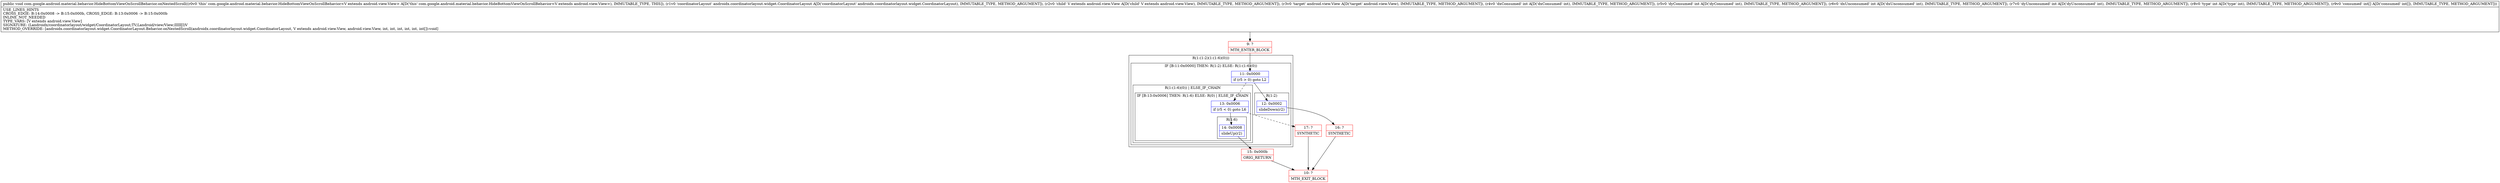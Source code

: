 digraph "CFG forcom.google.android.material.behavior.HideBottomViewOnScrollBehavior.onNestedScroll(Landroidx\/coordinatorlayout\/widget\/CoordinatorLayout;Landroid\/view\/View;Landroid\/view\/View;IIIII[I)V" {
subgraph cluster_Region_164895191 {
label = "R(1:(1:2)(1:(1:6)(0)))";
node [shape=record,color=blue];
subgraph cluster_IfRegion_215030255 {
label = "IF [B:11:0x0000] THEN: R(1:2) ELSE: R(1:(1:6)(0))";
node [shape=record,color=blue];
Node_11 [shape=record,label="{11\:\ 0x0000|if (r5 \> 0) goto L2\l}"];
subgraph cluster_Region_1700720404 {
label = "R(1:2)";
node [shape=record,color=blue];
Node_12 [shape=record,label="{12\:\ 0x0002|slideDown(r2)\l}"];
}
subgraph cluster_Region_1353286523 {
label = "R(1:(1:6)(0)) | ELSE_IF_CHAIN\l";
node [shape=record,color=blue];
subgraph cluster_IfRegion_2031759896 {
label = "IF [B:13:0x0006] THEN: R(1:6) ELSE: R(0) | ELSE_IF_CHAIN\l";
node [shape=record,color=blue];
Node_13 [shape=record,label="{13\:\ 0x0006|if (r5 \< 0) goto L6\l}"];
subgraph cluster_Region_2105561781 {
label = "R(1:6)";
node [shape=record,color=blue];
Node_14 [shape=record,label="{14\:\ 0x0008|slideUp(r2)\l}"];
}
subgraph cluster_Region_1874080862 {
label = "R(0)";
node [shape=record,color=blue];
}
}
}
}
}
Node_9 [shape=record,color=red,label="{9\:\ ?|MTH_ENTER_BLOCK\l}"];
Node_16 [shape=record,color=red,label="{16\:\ ?|SYNTHETIC\l}"];
Node_10 [shape=record,color=red,label="{10\:\ ?|MTH_EXIT_BLOCK\l}"];
Node_15 [shape=record,color=red,label="{15\:\ 0x000b|ORIG_RETURN\l}"];
Node_17 [shape=record,color=red,label="{17\:\ ?|SYNTHETIC\l}"];
MethodNode[shape=record,label="{public void com.google.android.material.behavior.HideBottomViewOnScrollBehavior.onNestedScroll((r0v0 'this' com.google.android.material.behavior.HideBottomViewOnScrollBehavior\<V extends android.view.View\> A[D('this' com.google.android.material.behavior.HideBottomViewOnScrollBehavior\<V extends android.view.View\>), IMMUTABLE_TYPE, THIS]), (r1v0 'coordinatorLayout' androidx.coordinatorlayout.widget.CoordinatorLayout A[D('coordinatorLayout' androidx.coordinatorlayout.widget.CoordinatorLayout), IMMUTABLE_TYPE, METHOD_ARGUMENT]), (r2v0 'child' V extends android.view.View A[D('child' V extends android.view.View), IMMUTABLE_TYPE, METHOD_ARGUMENT]), (r3v0 'target' android.view.View A[D('target' android.view.View), IMMUTABLE_TYPE, METHOD_ARGUMENT]), (r4v0 'dxConsumed' int A[D('dxConsumed' int), IMMUTABLE_TYPE, METHOD_ARGUMENT]), (r5v0 'dyConsumed' int A[D('dyConsumed' int), IMMUTABLE_TYPE, METHOD_ARGUMENT]), (r6v0 'dxUnconsumed' int A[D('dxUnconsumed' int), IMMUTABLE_TYPE, METHOD_ARGUMENT]), (r7v0 'dyUnconsumed' int A[D('dyUnconsumed' int), IMMUTABLE_TYPE, METHOD_ARGUMENT]), (r8v0 'type' int A[D('type' int), IMMUTABLE_TYPE, METHOD_ARGUMENT]), (r9v0 'consumed' int[] A[D('consumed' int[]), IMMUTABLE_TYPE, METHOD_ARGUMENT]))  | USE_LINES_HINTS\lCROSS_EDGE: B:14:0x0008 \-\> B:15:0x000b, CROSS_EDGE: B:13:0x0006 \-\> B:15:0x000b\lINLINE_NOT_NEEDED\lTYPE_VARS: [V extends android.view.View]\lSIGNATURE: (Landroidx\/coordinatorlayout\/widget\/CoordinatorLayout;TV;Landroid\/view\/View;IIIII[I)V\lMETHOD_OVERRIDE: [androidx.coordinatorlayout.widget.CoordinatorLayout.Behavior.onNestedScroll(androidx.coordinatorlayout.widget.CoordinatorLayout, V extends android.view.View, android.view.View, int, int, int, int, int, int[]):void]\l}"];
MethodNode -> Node_9;Node_11 -> Node_12;
Node_11 -> Node_13[style=dashed];
Node_12 -> Node_16;
Node_13 -> Node_14;
Node_13 -> Node_17[style=dashed];
Node_14 -> Node_15;
Node_9 -> Node_11;
Node_16 -> Node_10;
Node_15 -> Node_10;
Node_17 -> Node_10;
}

